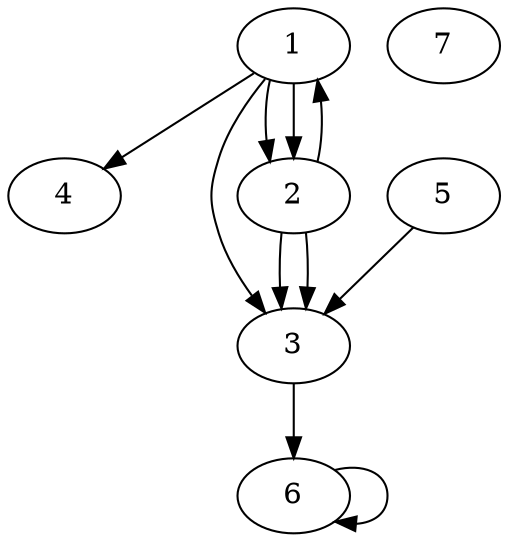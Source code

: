 digraph G {
  4;
  1;
  5;
  3;
  6;
  6;
  1;
  7;
  2;
  2;
  3;
  4;
  
  
  1 -> 2;
  1 -> 4;
  5 -> 3;
  3 -> 6;
  6 -> 6;
  1 -> 2;
  1 -> 3;
  2 -> 1;
  2 -> 3;
  2 -> 3;
  
  }